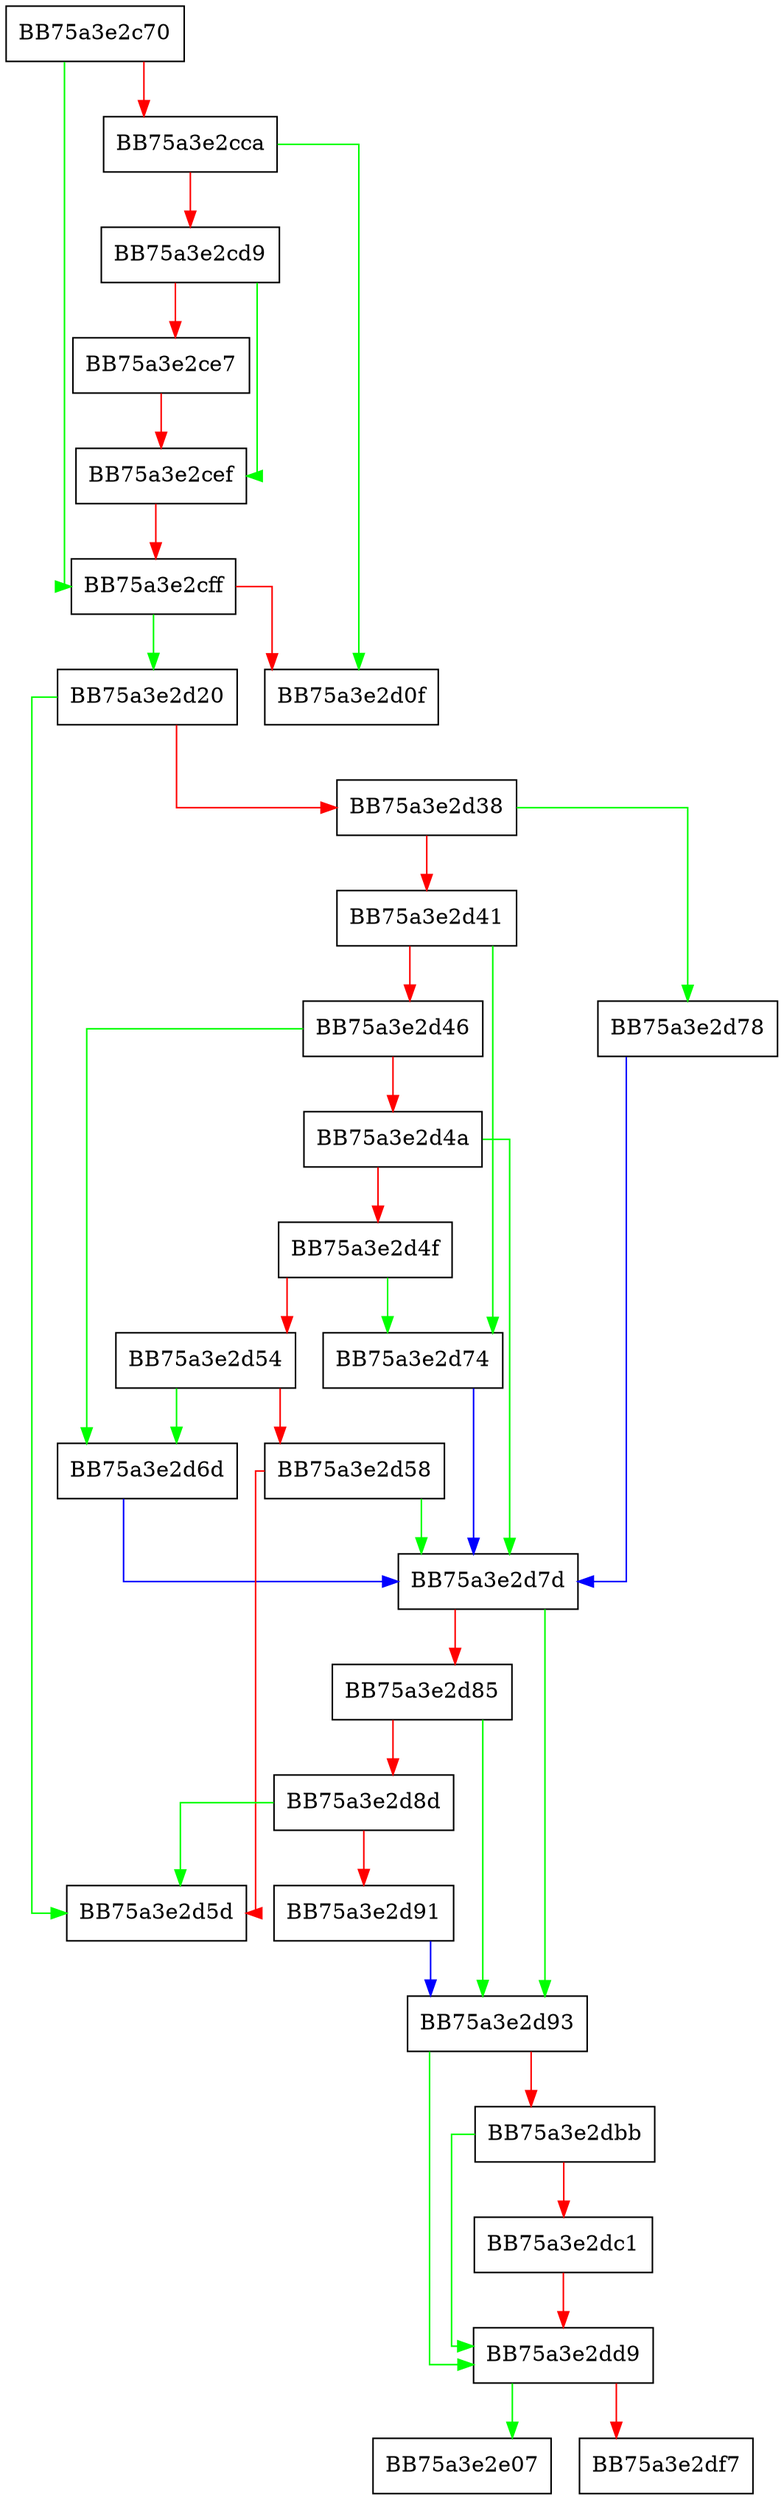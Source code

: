 digraph bm_lua_api_request_SMS {
  node [shape="box"];
  graph [splines=ortho];
  BB75a3e2c70 -> BB75a3e2cff [color="green"];
  BB75a3e2c70 -> BB75a3e2cca [color="red"];
  BB75a3e2cca -> BB75a3e2d0f [color="green"];
  BB75a3e2cca -> BB75a3e2cd9 [color="red"];
  BB75a3e2cd9 -> BB75a3e2cef [color="green"];
  BB75a3e2cd9 -> BB75a3e2ce7 [color="red"];
  BB75a3e2ce7 -> BB75a3e2cef [color="red"];
  BB75a3e2cef -> BB75a3e2cff [color="red"];
  BB75a3e2cff -> BB75a3e2d20 [color="green"];
  BB75a3e2cff -> BB75a3e2d0f [color="red"];
  BB75a3e2d20 -> BB75a3e2d5d [color="green"];
  BB75a3e2d20 -> BB75a3e2d38 [color="red"];
  BB75a3e2d38 -> BB75a3e2d78 [color="green"];
  BB75a3e2d38 -> BB75a3e2d41 [color="red"];
  BB75a3e2d41 -> BB75a3e2d74 [color="green"];
  BB75a3e2d41 -> BB75a3e2d46 [color="red"];
  BB75a3e2d46 -> BB75a3e2d6d [color="green"];
  BB75a3e2d46 -> BB75a3e2d4a [color="red"];
  BB75a3e2d4a -> BB75a3e2d7d [color="green"];
  BB75a3e2d4a -> BB75a3e2d4f [color="red"];
  BB75a3e2d4f -> BB75a3e2d74 [color="green"];
  BB75a3e2d4f -> BB75a3e2d54 [color="red"];
  BB75a3e2d54 -> BB75a3e2d6d [color="green"];
  BB75a3e2d54 -> BB75a3e2d58 [color="red"];
  BB75a3e2d58 -> BB75a3e2d7d [color="green"];
  BB75a3e2d58 -> BB75a3e2d5d [color="red"];
  BB75a3e2d6d -> BB75a3e2d7d [color="blue"];
  BB75a3e2d74 -> BB75a3e2d7d [color="blue"];
  BB75a3e2d78 -> BB75a3e2d7d [color="blue"];
  BB75a3e2d7d -> BB75a3e2d93 [color="green"];
  BB75a3e2d7d -> BB75a3e2d85 [color="red"];
  BB75a3e2d85 -> BB75a3e2d93 [color="green"];
  BB75a3e2d85 -> BB75a3e2d8d [color="red"];
  BB75a3e2d8d -> BB75a3e2d5d [color="green"];
  BB75a3e2d8d -> BB75a3e2d91 [color="red"];
  BB75a3e2d91 -> BB75a3e2d93 [color="blue"];
  BB75a3e2d93 -> BB75a3e2dd9 [color="green"];
  BB75a3e2d93 -> BB75a3e2dbb [color="red"];
  BB75a3e2dbb -> BB75a3e2dd9 [color="green"];
  BB75a3e2dbb -> BB75a3e2dc1 [color="red"];
  BB75a3e2dc1 -> BB75a3e2dd9 [color="red"];
  BB75a3e2dd9 -> BB75a3e2e07 [color="green"];
  BB75a3e2dd9 -> BB75a3e2df7 [color="red"];
}